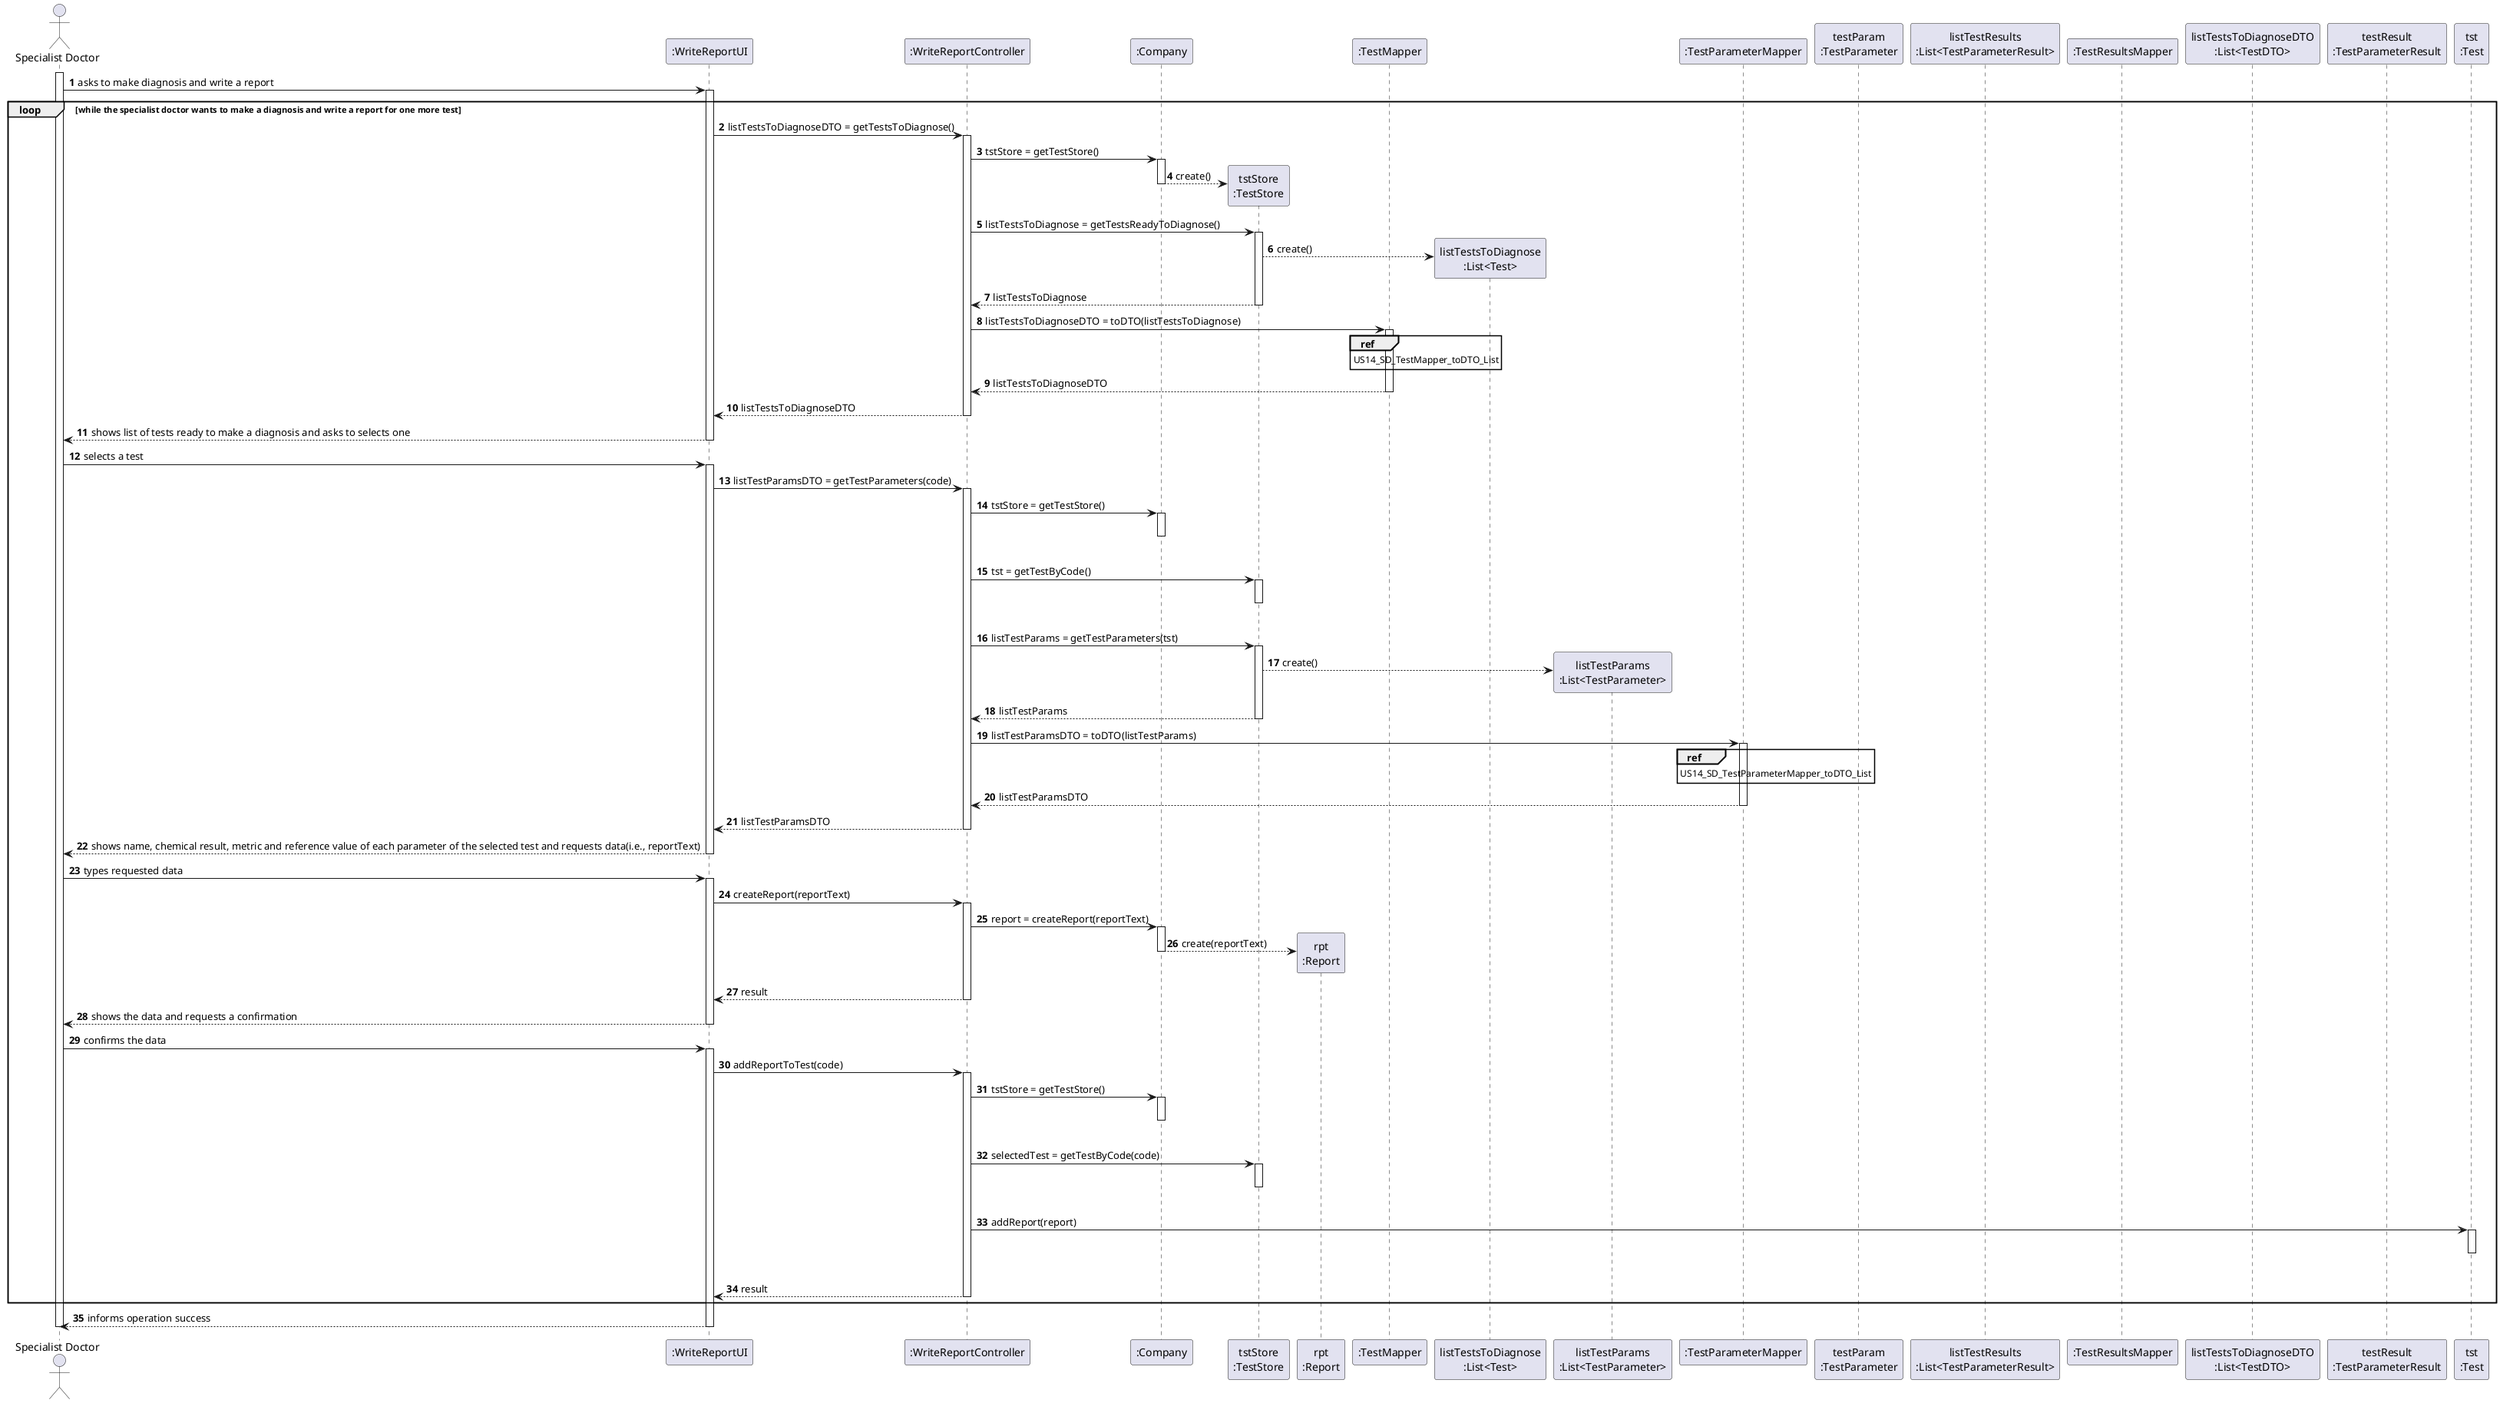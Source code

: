 @startuml
autonumber
actor "Specialist Doctor" as SPDT

participant ":WriteReportUI" as UI
participant ":WriteReportController" as CTRL
participant ":Company" as CMP
participant "tstStore\n:TestStore" as TSTSTORE
participant "rpt\n:Report" as RPT
participant ":TestMapper" as TSTMAPPER
participant "listTestsToDiagnose\n:List<Test>" as LT
participant "listTestParams\n:List<TestParameter>" as LTP
participant ":TestParameterMapper" as TPMAPPER
participant "testParam\n:TestParameter" as TP
participant "listTestResults\n:List<TestParameterResult>" as LTPR
participant ":TestResultsMapper" as TRMAPPER
participant "listTestsToDiagnoseDTO\n:List<TestDTO>" as LIST_DTO
participant "testResult\n:TestParameterResult" as TPR
participant "tst\n:Test" as TST

activate SPDT
SPDT -> UI : asks to make diagnosis and write a report
activate UI
loop while the specialist doctor wants to make a diagnosis and write a report for one more test
UI -> CTRL : listTestsToDiagnoseDTO = getTestsToDiagnose()
activate CTRL

CTRL -> CMP : tstStore = getTestStore()
activate CMP
CMP --> TSTSTORE** : create()
deactivate CMP

CTRL -> TSTSTORE : listTestsToDiagnose = getTestsReadyToDiagnose()
activate TSTSTORE

TSTSTORE --> LT** : create()
TSTSTORE --> CTRL : listTestsToDiagnose
deactivate TSTSTORE

CTRL -> TSTMAPPER : listTestsToDiagnoseDTO = toDTO(listTestsToDiagnose)
activate TSTMAPPER

ref over TSTMAPPER : US14_SD_TestMapper_toDTO_List

TSTMAPPER --> CTRL : listTestsToDiagnoseDTO
deactivate TSTMAPPER

CTRL --> UI : listTestsToDiagnoseDTO
deactivate CTRL

UI --> SPDT : shows list of tests ready to make a diagnosis and asks to selects one
deactivate UI

SPDT -> UI : selects a test
activate UI

UI -> CTRL : listTestParamsDTO = getTestParameters(code)
activate CTRL

CTRL -> CMP : tstStore = getTestStore()
activate CMP
|||
deactivate CMP

CTRL -> TSTSTORE : tst = getTestByCode()
activate TSTSTORE
|||
deactivate TSTSTORE

CTRL -> TSTSTORE : listTestParams = getTestParameters(tst)
activate TSTSTORE
TSTSTORE --> LTP** : create()
TSTSTORE --> CTRL : listTestParams
deactivate TSTSTORE

CTRL -> TPMAPPER : listTestParamsDTO = toDTO(listTestParams)
activate TPMAPPER
ref over TPMAPPER : US14_SD_TestParameterMapper_toDTO_List
TPMAPPER --> CTRL : listTestParamsDTO
deactivate TPMAPPER

CTRL --> UI : listTestParamsDTO

deactivate CTRL

UI --> SPDT : shows name, chemical result, metric and reference value of each parameter of the selected test and requests data(i.e., reportText)
deactivate UI

SPDT -> UI : types requested data
activate UI

UI -> CTRL : createReport(reportText)
activate CTRL

CTRL -> CMP : report = createReport(reportText)
activate CMP

CMP --> RPT** : create(reportText)
deactivate CMP

CTRL --> UI : result
deactivate CTRL
UI --> SPDT : shows the data and requests a confirmation
deactivate UI

SPDT -> UI : confirms the data
activate UI

UI -> CTRL : addReportToTest(code)
activate CTRL

CTRL -> CMP : tstStore = getTestStore()
activate CMP
|||
deactivate CMP

CTRL -> TSTSTORE : selectedTest = getTestByCode(code)
activate TSTSTORE
|||
deactivate TSTSTORE

CTRL -> TST : addReport(report)
activate TST
|||
deactivate TST

CTRL --> UI : result
deactivate CMP
deactivate CTRL

end

UI --> SPDT : informs operation success
deactivate UI
deactivate SPDT

@enduml